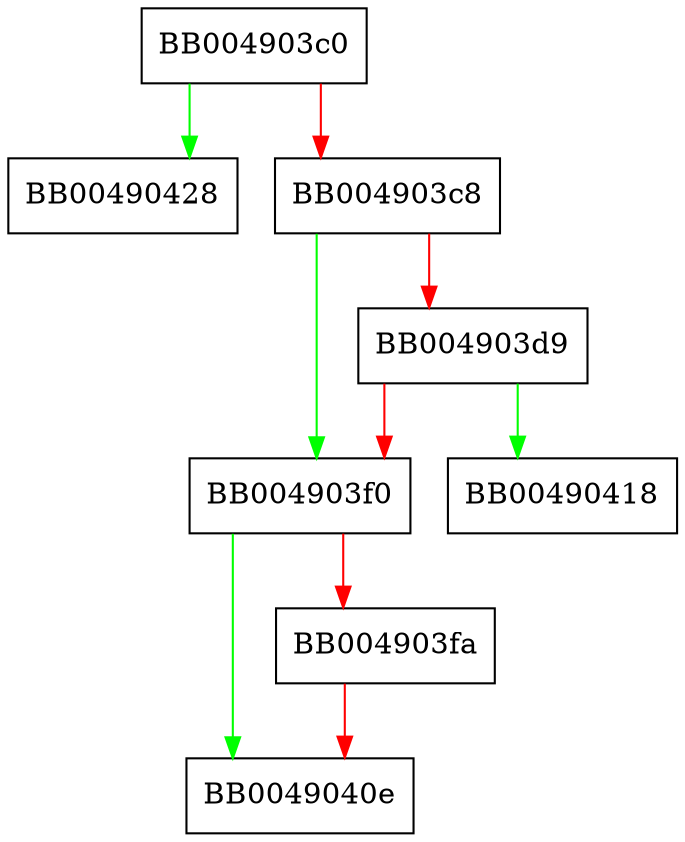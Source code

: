 digraph SSL_CTX_load_verify_locations {
  node [shape="box"];
  graph [splines=ortho];
  BB004903c0 -> BB00490428 [color="green"];
  BB004903c0 -> BB004903c8 [color="red"];
  BB004903c8 -> BB004903f0 [color="green"];
  BB004903c8 -> BB004903d9 [color="red"];
  BB004903d9 -> BB00490418 [color="green"];
  BB004903d9 -> BB004903f0 [color="red"];
  BB004903f0 -> BB0049040e [color="green"];
  BB004903f0 -> BB004903fa [color="red"];
  BB004903fa -> BB0049040e [color="red"];
}